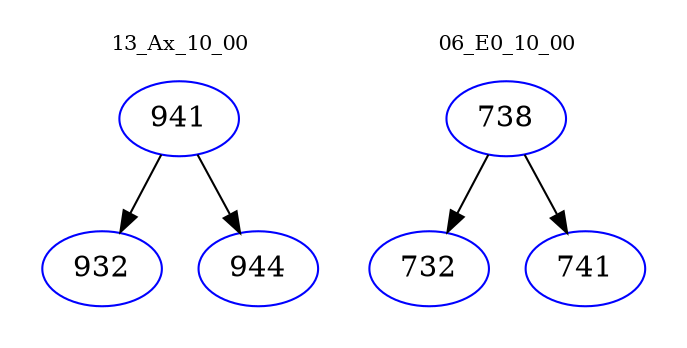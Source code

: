digraph{
subgraph cluster_0 {
color = white
label = "13_Ax_10_00";
fontsize=10;
T0_941 [label="941", color="blue"]
T0_941 -> T0_932 [color="black"]
T0_932 [label="932", color="blue"]
T0_941 -> T0_944 [color="black"]
T0_944 [label="944", color="blue"]
}
subgraph cluster_1 {
color = white
label = "06_E0_10_00";
fontsize=10;
T1_738 [label="738", color="blue"]
T1_738 -> T1_732 [color="black"]
T1_732 [label="732", color="blue"]
T1_738 -> T1_741 [color="black"]
T1_741 [label="741", color="blue"]
}
}
